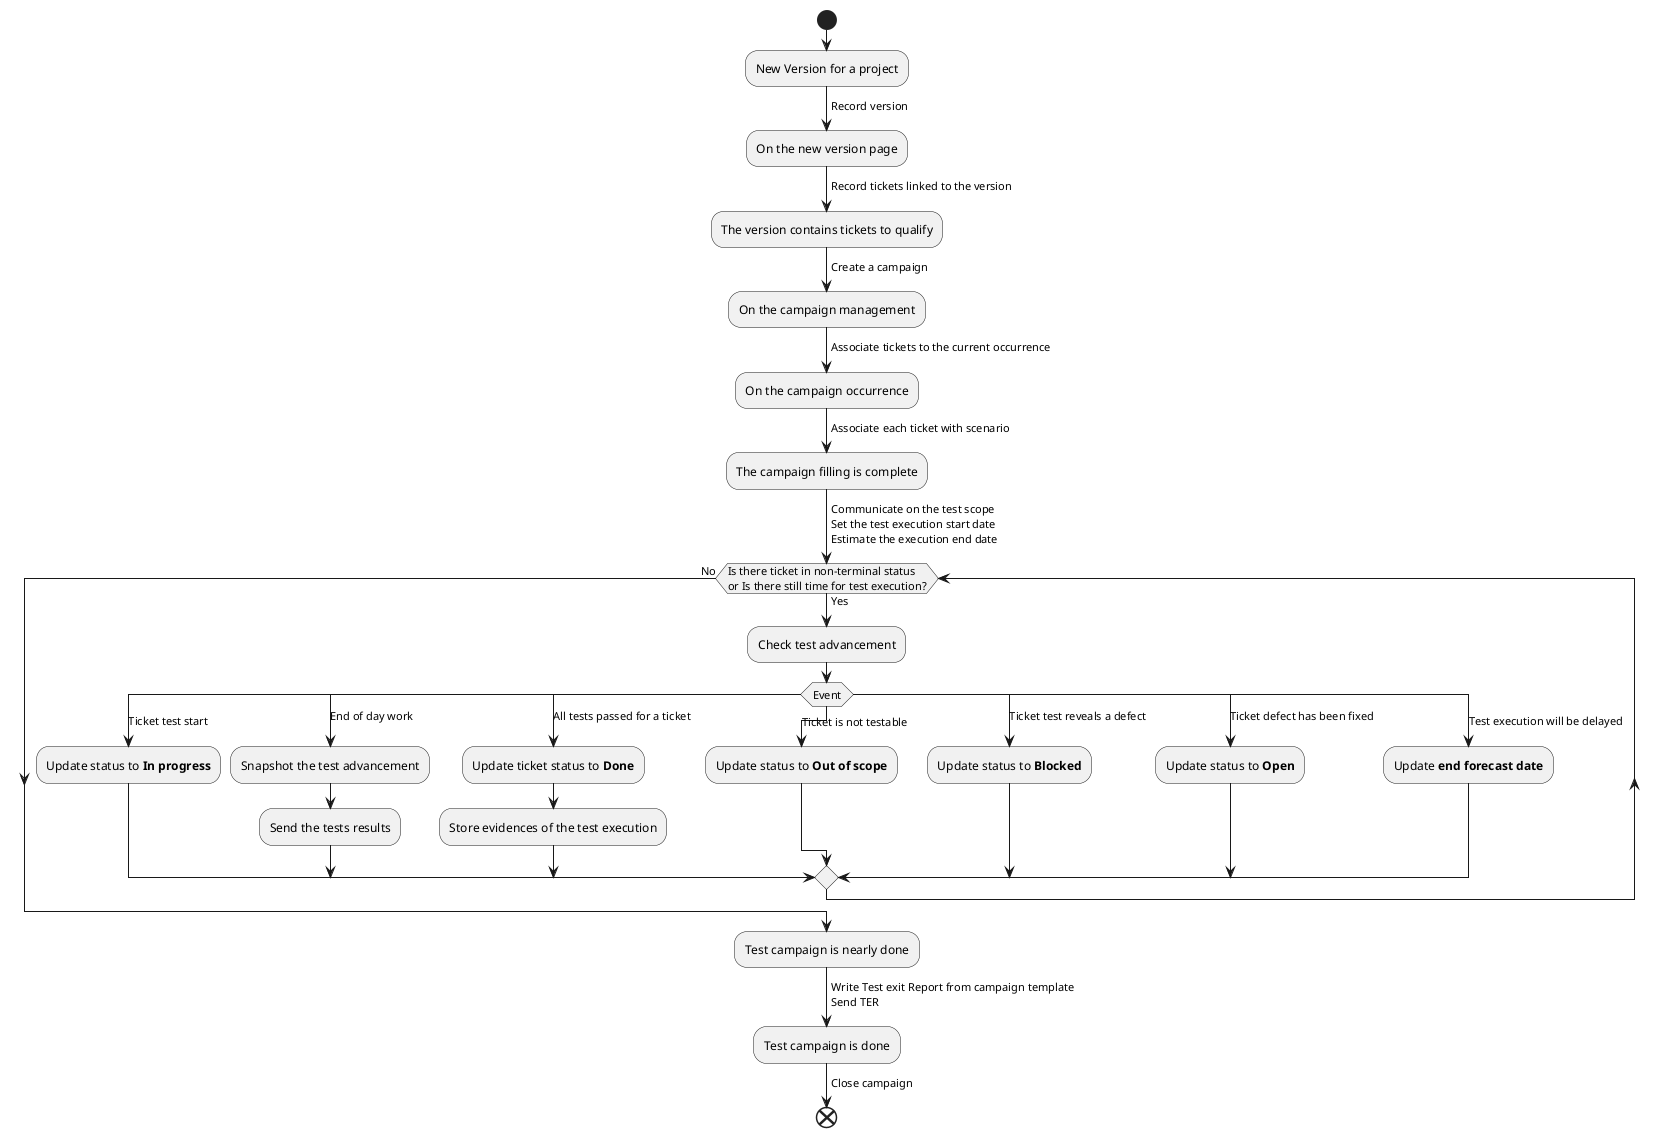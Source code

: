 @startuml
'https://plantuml.com/activity-diagram-beta
start
:New Version for a project;
-> Record version;
:On the new version page;
->Record tickets linked to the version;
:The version contains tickets to qualify;
-> Create a campaign;
:On the campaign management;
-> Associate tickets to the current occurrence;
:On the campaign occurrence;
-> Associate each ticket with scenario;
:The campaign filling is complete;
-> Communicate on the test scope\nSet the test execution start date\nEstimate the execution end date;
while (Is there ticket in non-terminal status \nor Is there still time for test execution?) is (Yes)
    :Check test advancement;
    switch (Event)
        case (Ticket test start)
            :Update status to **In progress**;
        case (End of day work)
            :Snapshot the test advancement;
            :Send the tests results;
        case (All tests passed for a ticket)
            :Update ticket status to **Done**;
            :Store evidences of the test execution;
        case (Ticket is not testable)
            :Update status to **Out of scope**;
        case (Ticket test reveals a defect)
            :Update status to **Blocked**;
        case (Ticket defect has been fixed)
            :Update status to **Open**;
        case (Test execution will be delayed)
            :Update **end forecast date**;
    endswitch
end while (No)
:Test campaign is nearly done;
-> Write Test exit Report from campaign template\nSend TER;
:Test campaign is done;
-> Close campaign;
end

@enduml
